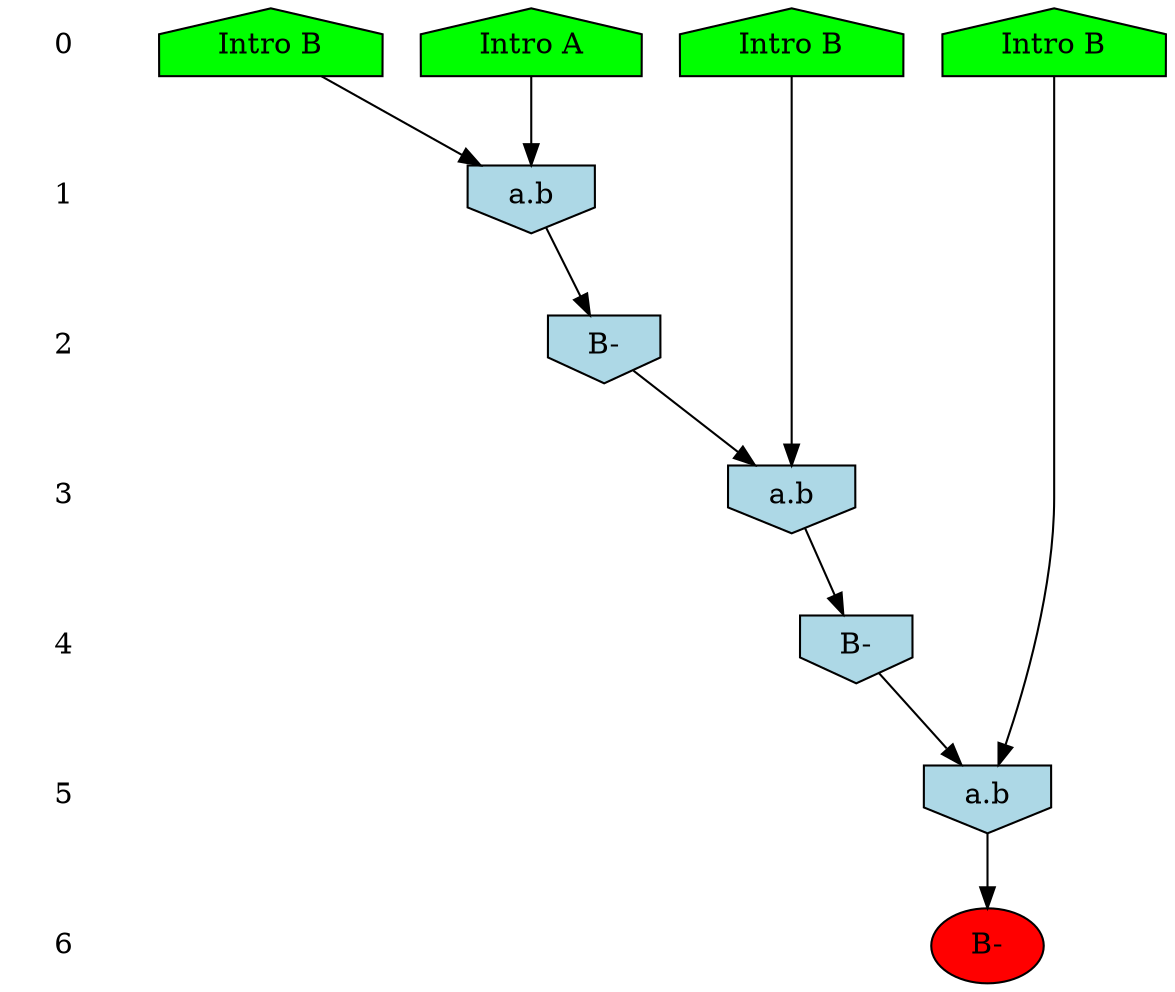 /* Compression of 1 causal flows obtained in average at 2.725917E+00 t.u */
/* Compressed causal flows were: [3] */
digraph G{
 ranksep=.5 ; 
{ rank = same ; "0" [shape=plaintext] ; node_1 [label ="Intro B", shape=house, style=filled, fillcolor=green] ;
node_2 [label ="Intro B", shape=house, style=filled, fillcolor=green] ;
node_3 [label ="Intro B", shape=house, style=filled, fillcolor=green] ;
node_4 [label ="Intro A", shape=house, style=filled, fillcolor=green] ;
}
{ rank = same ; "1" [shape=plaintext] ; node_5 [label="a.b", shape=invhouse, style=filled, fillcolor = lightblue] ;
}
{ rank = same ; "2" [shape=plaintext] ; node_6 [label="B-", shape=invhouse, style=filled, fillcolor = lightblue] ;
}
{ rank = same ; "3" [shape=plaintext] ; node_7 [label="a.b", shape=invhouse, style=filled, fillcolor = lightblue] ;
}
{ rank = same ; "4" [shape=plaintext] ; node_8 [label="B-", shape=invhouse, style=filled, fillcolor = lightblue] ;
}
{ rank = same ; "5" [shape=plaintext] ; node_9 [label="a.b", shape=invhouse, style=filled, fillcolor = lightblue] ;
}
{ rank = same ; "6" [shape=plaintext] ; node_10 [label ="B-", style=filled, fillcolor=red] ;
}
"0" -> "1" [style="invis"]; 
"1" -> "2" [style="invis"]; 
"2" -> "3" [style="invis"]; 
"3" -> "4" [style="invis"]; 
"4" -> "5" [style="invis"]; 
"5" -> "6" [style="invis"]; 
node_1 -> node_5
node_4 -> node_5
node_5 -> node_6
node_3 -> node_7
node_6 -> node_7
node_7 -> node_8
node_2 -> node_9
node_8 -> node_9
node_9 -> node_10
}
/*
 Dot generation time: 0.000397
*/